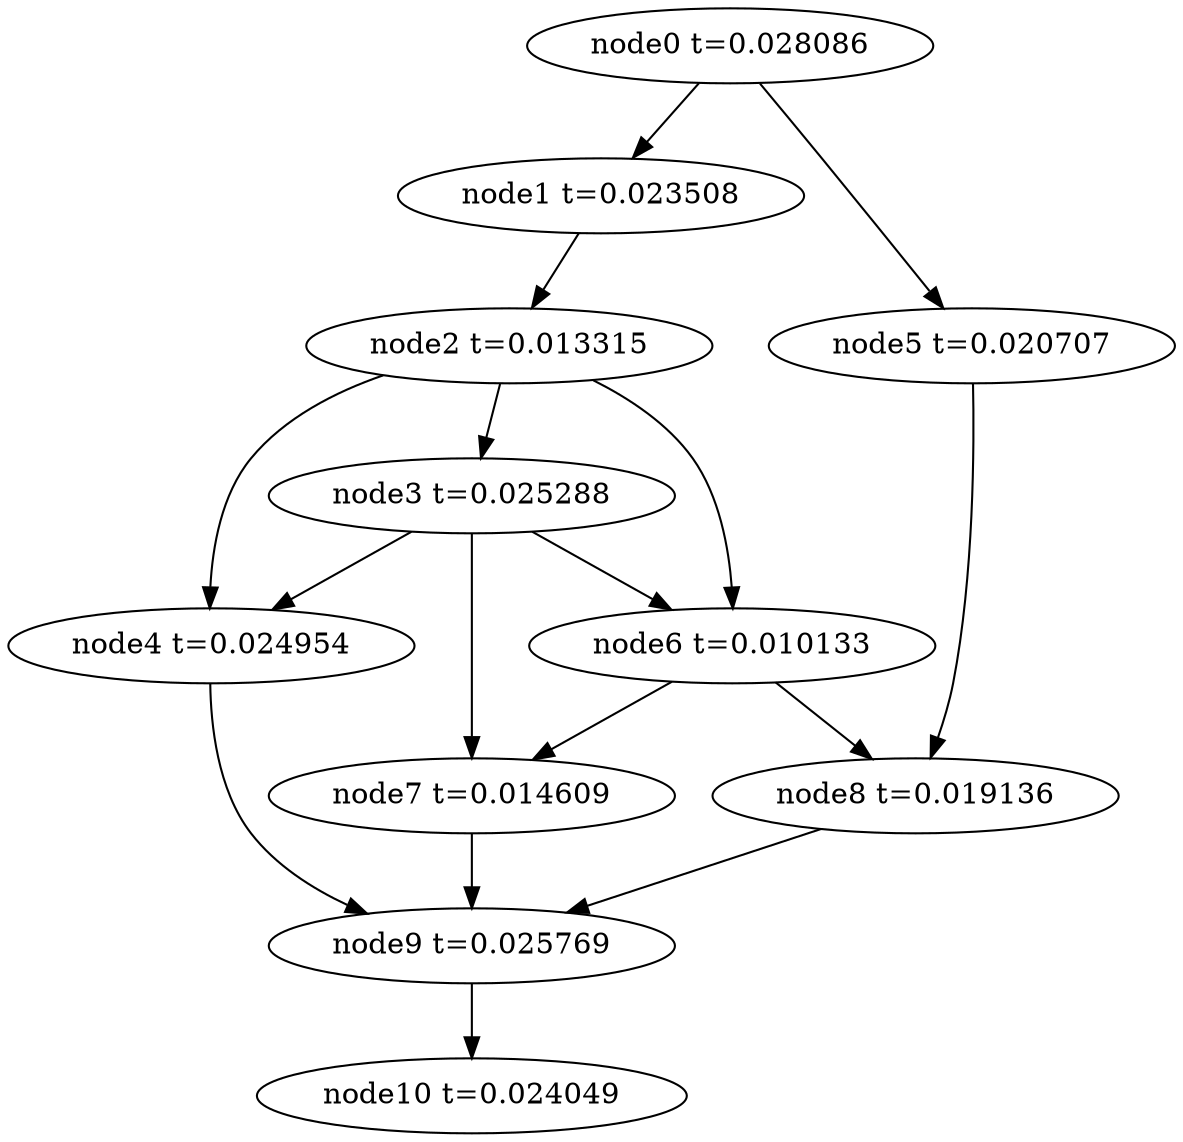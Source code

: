 digraph g{
	node10[label="node10 t=0.024049"]
	node9 -> node10
	node9[label="node9 t=0.025769"];
	node8 -> node9
	node8[label="node8 t=0.019136"];
	node7 -> node9
	node7[label="node7 t=0.014609"];
	node6 -> node8
	node6 -> node7
	node6[label="node6 t=0.010133"];
	node5 -> node8
	node5[label="node5 t=0.020707"];
	node4 -> node9
	node4[label="node4 t=0.024954"];
	node3 -> node7
	node3 -> node6
	node3 -> node4
	node3[label="node3 t=0.025288"];
	node2 -> node6
	node2 -> node4
	node2 -> node3
	node2[label="node2 t=0.013315"];
	node1 -> node2
	node1[label="node1 t=0.023508"];
	node0 -> node5
	node0 -> node1
	node0[label="node0 t=0.028086"];
}
